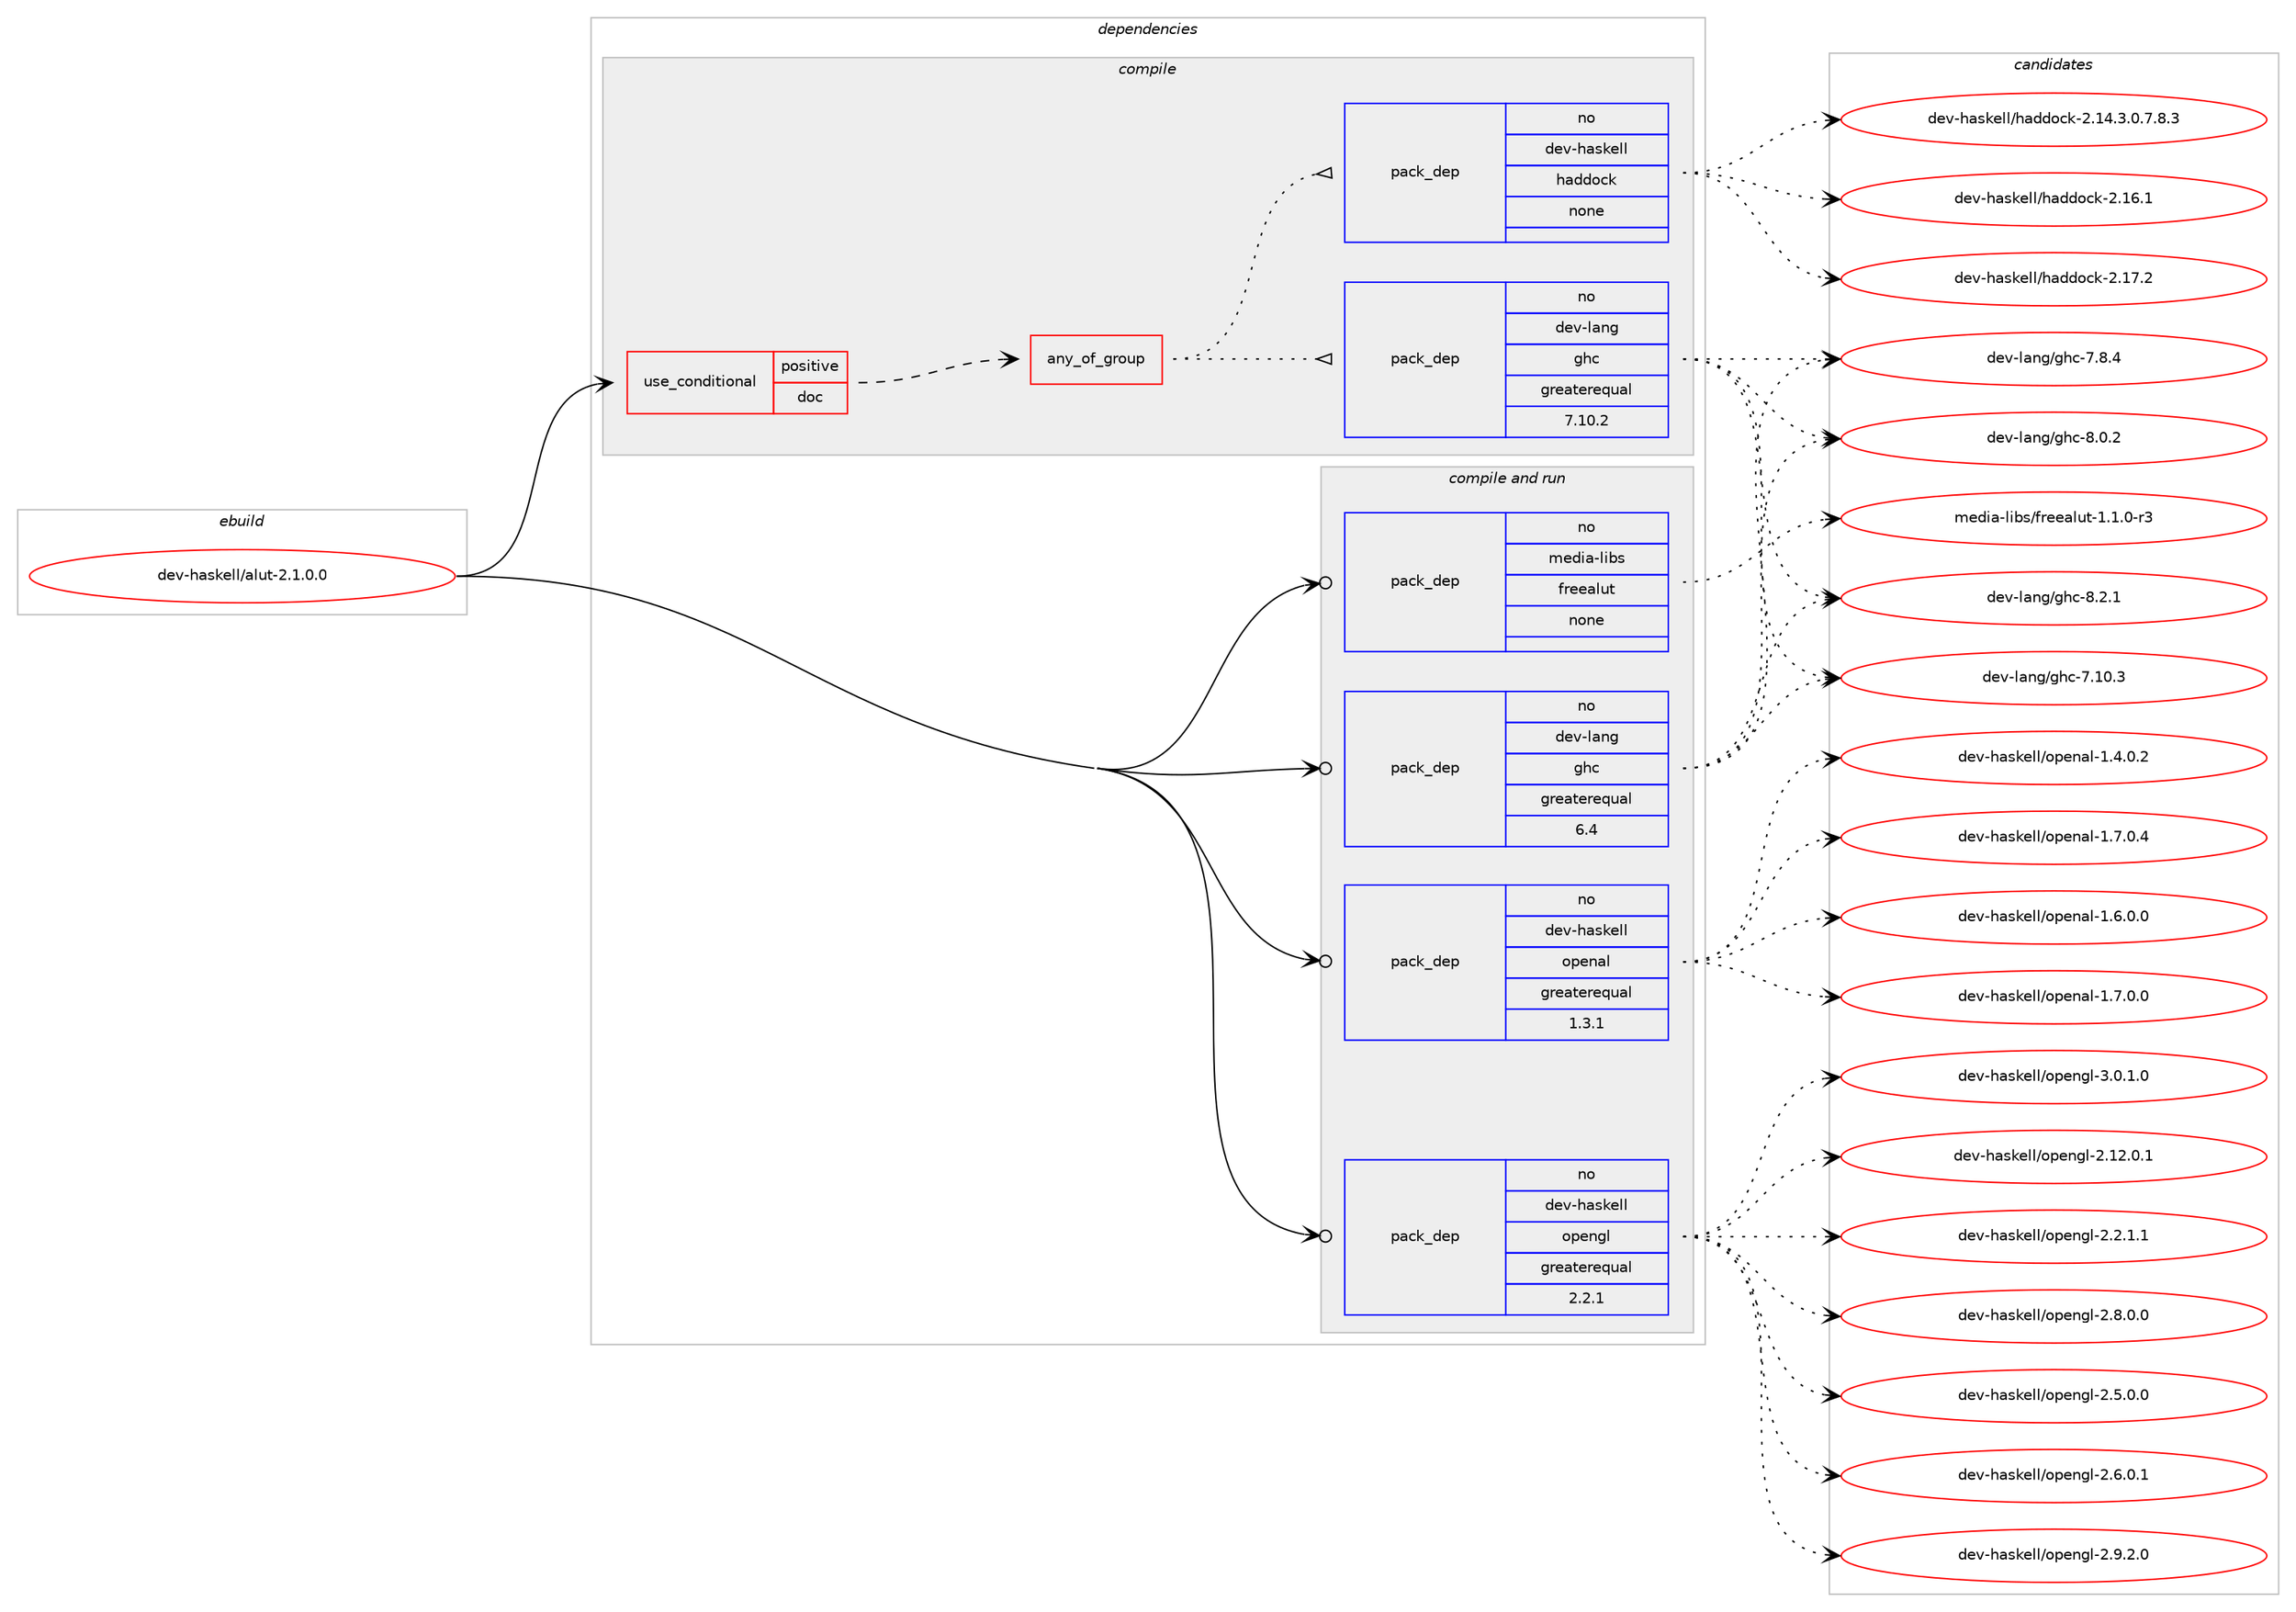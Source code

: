 digraph prolog {

# *************
# Graph options
# *************

newrank=true;
concentrate=true;
compound=true;
graph [rankdir=LR,fontname=Helvetica,fontsize=10,ranksep=1.5];#, ranksep=2.5, nodesep=0.2];
edge  [arrowhead=vee];
node  [fontname=Helvetica,fontsize=10];

# **********
# The ebuild
# **********

subgraph cluster_leftcol {
color=gray;
rank=same;
label=<<i>ebuild</i>>;
id [label="dev-haskell/alut-2.1.0.0", color=red, width=4, href="../dev-haskell/alut-2.1.0.0.svg"];
}

# ****************
# The dependencies
# ****************

subgraph cluster_midcol {
color=gray;
label=<<i>dependencies</i>>;
subgraph cluster_compile {
fillcolor="#eeeeee";
style=filled;
label=<<i>compile</i>>;
subgraph cond17850 {
dependency74050 [label=<<TABLE BORDER="0" CELLBORDER="1" CELLSPACING="0" CELLPADDING="4"><TR><TD ROWSPAN="3" CELLPADDING="10">use_conditional</TD></TR><TR><TD>positive</TD></TR><TR><TD>doc</TD></TR></TABLE>>, shape=none, color=red];
subgraph any1617 {
dependency74051 [label=<<TABLE BORDER="0" CELLBORDER="1" CELLSPACING="0" CELLPADDING="4"><TR><TD CELLPADDING="10">any_of_group</TD></TR></TABLE>>, shape=none, color=red];subgraph pack54553 {
dependency74052 [label=<<TABLE BORDER="0" CELLBORDER="1" CELLSPACING="0" CELLPADDING="4" WIDTH="220"><TR><TD ROWSPAN="6" CELLPADDING="30">pack_dep</TD></TR><TR><TD WIDTH="110">no</TD></TR><TR><TD>dev-haskell</TD></TR><TR><TD>haddock</TD></TR><TR><TD>none</TD></TR><TR><TD></TD></TR></TABLE>>, shape=none, color=blue];
}
dependency74051:e -> dependency74052:w [weight=20,style="dotted",arrowhead="oinv"];
subgraph pack54554 {
dependency74053 [label=<<TABLE BORDER="0" CELLBORDER="1" CELLSPACING="0" CELLPADDING="4" WIDTH="220"><TR><TD ROWSPAN="6" CELLPADDING="30">pack_dep</TD></TR><TR><TD WIDTH="110">no</TD></TR><TR><TD>dev-lang</TD></TR><TR><TD>ghc</TD></TR><TR><TD>greaterequal</TD></TR><TR><TD>7.10.2</TD></TR></TABLE>>, shape=none, color=blue];
}
dependency74051:e -> dependency74053:w [weight=20,style="dotted",arrowhead="oinv"];
}
dependency74050:e -> dependency74051:w [weight=20,style="dashed",arrowhead="vee"];
}
id:e -> dependency74050:w [weight=20,style="solid",arrowhead="vee"];
}
subgraph cluster_compileandrun {
fillcolor="#eeeeee";
style=filled;
label=<<i>compile and run</i>>;
subgraph pack54555 {
dependency74054 [label=<<TABLE BORDER="0" CELLBORDER="1" CELLSPACING="0" CELLPADDING="4" WIDTH="220"><TR><TD ROWSPAN="6" CELLPADDING="30">pack_dep</TD></TR><TR><TD WIDTH="110">no</TD></TR><TR><TD>dev-haskell</TD></TR><TR><TD>openal</TD></TR><TR><TD>greaterequal</TD></TR><TR><TD>1.3.1</TD></TR></TABLE>>, shape=none, color=blue];
}
id:e -> dependency74054:w [weight=20,style="solid",arrowhead="odotvee"];
subgraph pack54556 {
dependency74055 [label=<<TABLE BORDER="0" CELLBORDER="1" CELLSPACING="0" CELLPADDING="4" WIDTH="220"><TR><TD ROWSPAN="6" CELLPADDING="30">pack_dep</TD></TR><TR><TD WIDTH="110">no</TD></TR><TR><TD>dev-haskell</TD></TR><TR><TD>opengl</TD></TR><TR><TD>greaterequal</TD></TR><TR><TD>2.2.1</TD></TR></TABLE>>, shape=none, color=blue];
}
id:e -> dependency74055:w [weight=20,style="solid",arrowhead="odotvee"];
subgraph pack54557 {
dependency74056 [label=<<TABLE BORDER="0" CELLBORDER="1" CELLSPACING="0" CELLPADDING="4" WIDTH="220"><TR><TD ROWSPAN="6" CELLPADDING="30">pack_dep</TD></TR><TR><TD WIDTH="110">no</TD></TR><TR><TD>dev-lang</TD></TR><TR><TD>ghc</TD></TR><TR><TD>greaterequal</TD></TR><TR><TD>6.4</TD></TR></TABLE>>, shape=none, color=blue];
}
id:e -> dependency74056:w [weight=20,style="solid",arrowhead="odotvee"];
subgraph pack54558 {
dependency74057 [label=<<TABLE BORDER="0" CELLBORDER="1" CELLSPACING="0" CELLPADDING="4" WIDTH="220"><TR><TD ROWSPAN="6" CELLPADDING="30">pack_dep</TD></TR><TR><TD WIDTH="110">no</TD></TR><TR><TD>media-libs</TD></TR><TR><TD>freealut</TD></TR><TR><TD>none</TD></TR><TR><TD></TD></TR></TABLE>>, shape=none, color=blue];
}
id:e -> dependency74057:w [weight=20,style="solid",arrowhead="odotvee"];
}
subgraph cluster_run {
fillcolor="#eeeeee";
style=filled;
label=<<i>run</i>>;
}
}

# **************
# The candidates
# **************

subgraph cluster_choices {
rank=same;
color=gray;
label=<<i>candidates</i>>;

subgraph choice54553 {
color=black;
nodesep=1;
choice1001011184510497115107101108108471049710010011199107455046495246514648465546564651 [label="dev-haskell/haddock-2.14.3.0.7.8.3", color=red, width=4,href="../dev-haskell/haddock-2.14.3.0.7.8.3.svg"];
choice100101118451049711510710110810847104971001001119910745504649544649 [label="dev-haskell/haddock-2.16.1", color=red, width=4,href="../dev-haskell/haddock-2.16.1.svg"];
choice100101118451049711510710110810847104971001001119910745504649554650 [label="dev-haskell/haddock-2.17.2", color=red, width=4,href="../dev-haskell/haddock-2.17.2.svg"];
dependency74052:e -> choice1001011184510497115107101108108471049710010011199107455046495246514648465546564651:w [style=dotted,weight="100"];
dependency74052:e -> choice100101118451049711510710110810847104971001001119910745504649544649:w [style=dotted,weight="100"];
dependency74052:e -> choice100101118451049711510710110810847104971001001119910745504649554650:w [style=dotted,weight="100"];
}
subgraph choice54554 {
color=black;
nodesep=1;
choice1001011184510897110103471031049945554649484651 [label="dev-lang/ghc-7.10.3", color=red, width=4,href="../dev-lang/ghc-7.10.3.svg"];
choice10010111845108971101034710310499455546564652 [label="dev-lang/ghc-7.8.4", color=red, width=4,href="../dev-lang/ghc-7.8.4.svg"];
choice10010111845108971101034710310499455646484650 [label="dev-lang/ghc-8.0.2", color=red, width=4,href="../dev-lang/ghc-8.0.2.svg"];
choice10010111845108971101034710310499455646504649 [label="dev-lang/ghc-8.2.1", color=red, width=4,href="../dev-lang/ghc-8.2.1.svg"];
dependency74053:e -> choice1001011184510897110103471031049945554649484651:w [style=dotted,weight="100"];
dependency74053:e -> choice10010111845108971101034710310499455546564652:w [style=dotted,weight="100"];
dependency74053:e -> choice10010111845108971101034710310499455646484650:w [style=dotted,weight="100"];
dependency74053:e -> choice10010111845108971101034710310499455646504649:w [style=dotted,weight="100"];
}
subgraph choice54555 {
color=black;
nodesep=1;
choice100101118451049711510710110810847111112101110971084549465246484650 [label="dev-haskell/openal-1.4.0.2", color=red, width=4,href="../dev-haskell/openal-1.4.0.2.svg"];
choice100101118451049711510710110810847111112101110971084549465446484648 [label="dev-haskell/openal-1.6.0.0", color=red, width=4,href="../dev-haskell/openal-1.6.0.0.svg"];
choice100101118451049711510710110810847111112101110971084549465546484648 [label="dev-haskell/openal-1.7.0.0", color=red, width=4,href="../dev-haskell/openal-1.7.0.0.svg"];
choice100101118451049711510710110810847111112101110971084549465546484652 [label="dev-haskell/openal-1.7.0.4", color=red, width=4,href="../dev-haskell/openal-1.7.0.4.svg"];
dependency74054:e -> choice100101118451049711510710110810847111112101110971084549465246484650:w [style=dotted,weight="100"];
dependency74054:e -> choice100101118451049711510710110810847111112101110971084549465446484648:w [style=dotted,weight="100"];
dependency74054:e -> choice100101118451049711510710110810847111112101110971084549465546484648:w [style=dotted,weight="100"];
dependency74054:e -> choice100101118451049711510710110810847111112101110971084549465546484652:w [style=dotted,weight="100"];
}
subgraph choice54556 {
color=black;
nodesep=1;
choice100101118451049711510710110810847111112101110103108455046495046484649 [label="dev-haskell/opengl-2.12.0.1", color=red, width=4,href="../dev-haskell/opengl-2.12.0.1.svg"];
choice1001011184510497115107101108108471111121011101031084550465046494649 [label="dev-haskell/opengl-2.2.1.1", color=red, width=4,href="../dev-haskell/opengl-2.2.1.1.svg"];
choice1001011184510497115107101108108471111121011101031084550465346484648 [label="dev-haskell/opengl-2.5.0.0", color=red, width=4,href="../dev-haskell/opengl-2.5.0.0.svg"];
choice1001011184510497115107101108108471111121011101031084550465446484649 [label="dev-haskell/opengl-2.6.0.1", color=red, width=4,href="../dev-haskell/opengl-2.6.0.1.svg"];
choice1001011184510497115107101108108471111121011101031084550465646484648 [label="dev-haskell/opengl-2.8.0.0", color=red, width=4,href="../dev-haskell/opengl-2.8.0.0.svg"];
choice1001011184510497115107101108108471111121011101031084550465746504648 [label="dev-haskell/opengl-2.9.2.0", color=red, width=4,href="../dev-haskell/opengl-2.9.2.0.svg"];
choice1001011184510497115107101108108471111121011101031084551464846494648 [label="dev-haskell/opengl-3.0.1.0", color=red, width=4,href="../dev-haskell/opengl-3.0.1.0.svg"];
dependency74055:e -> choice100101118451049711510710110810847111112101110103108455046495046484649:w [style=dotted,weight="100"];
dependency74055:e -> choice1001011184510497115107101108108471111121011101031084550465046494649:w [style=dotted,weight="100"];
dependency74055:e -> choice1001011184510497115107101108108471111121011101031084550465346484648:w [style=dotted,weight="100"];
dependency74055:e -> choice1001011184510497115107101108108471111121011101031084550465446484649:w [style=dotted,weight="100"];
dependency74055:e -> choice1001011184510497115107101108108471111121011101031084550465646484648:w [style=dotted,weight="100"];
dependency74055:e -> choice1001011184510497115107101108108471111121011101031084550465746504648:w [style=dotted,weight="100"];
dependency74055:e -> choice1001011184510497115107101108108471111121011101031084551464846494648:w [style=dotted,weight="100"];
}
subgraph choice54557 {
color=black;
nodesep=1;
choice1001011184510897110103471031049945554649484651 [label="dev-lang/ghc-7.10.3", color=red, width=4,href="../dev-lang/ghc-7.10.3.svg"];
choice10010111845108971101034710310499455546564652 [label="dev-lang/ghc-7.8.4", color=red, width=4,href="../dev-lang/ghc-7.8.4.svg"];
choice10010111845108971101034710310499455646484650 [label="dev-lang/ghc-8.0.2", color=red, width=4,href="../dev-lang/ghc-8.0.2.svg"];
choice10010111845108971101034710310499455646504649 [label="dev-lang/ghc-8.2.1", color=red, width=4,href="../dev-lang/ghc-8.2.1.svg"];
dependency74056:e -> choice1001011184510897110103471031049945554649484651:w [style=dotted,weight="100"];
dependency74056:e -> choice10010111845108971101034710310499455546564652:w [style=dotted,weight="100"];
dependency74056:e -> choice10010111845108971101034710310499455646484650:w [style=dotted,weight="100"];
dependency74056:e -> choice10010111845108971101034710310499455646504649:w [style=dotted,weight="100"];
}
subgraph choice54558 {
color=black;
nodesep=1;
choice10910110010597451081059811547102114101101971081171164549464946484511451 [label="media-libs/freealut-1.1.0-r3", color=red, width=4,href="../media-libs/freealut-1.1.0-r3.svg"];
dependency74057:e -> choice10910110010597451081059811547102114101101971081171164549464946484511451:w [style=dotted,weight="100"];
}
}

}
